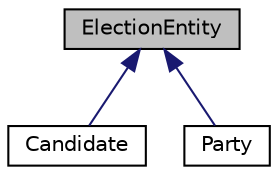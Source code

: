 digraph "ElectionEntity"
{
 // LATEX_PDF_SIZE
  edge [fontname="Helvetica",fontsize="10",labelfontname="Helvetica",labelfontsize="10"];
  node [fontname="Helvetica",fontsize="10",shape=record];
  Node1 [label="ElectionEntity",height=0.2,width=0.4,color="black", fillcolor="grey75", style="filled", fontcolor="black",tooltip="File name: ElectionEntity.h. Description: Contains method signatures and attributes for the ElectionE..."];
  Node1 -> Node2 [dir="back",color="midnightblue",fontsize="10",style="solid",fontname="Helvetica"];
  Node2 [label="Candidate",height=0.2,width=0.4,color="black", fillcolor="white", style="filled",URL="$classCandidate.html",tooltip="File name: Candidate.h. Description: Contains method signatures and attributes for the Candidate clas..."];
  Node1 -> Node3 [dir="back",color="midnightblue",fontsize="10",style="solid",fontname="Helvetica"];
  Node3 [label="Party",height=0.2,width=0.4,color="black", fillcolor="white", style="filled",URL="$classParty.html",tooltip="File name: Candidate.h. Description: Contains method signatures and attributes for the Candidate clas..."];
}

